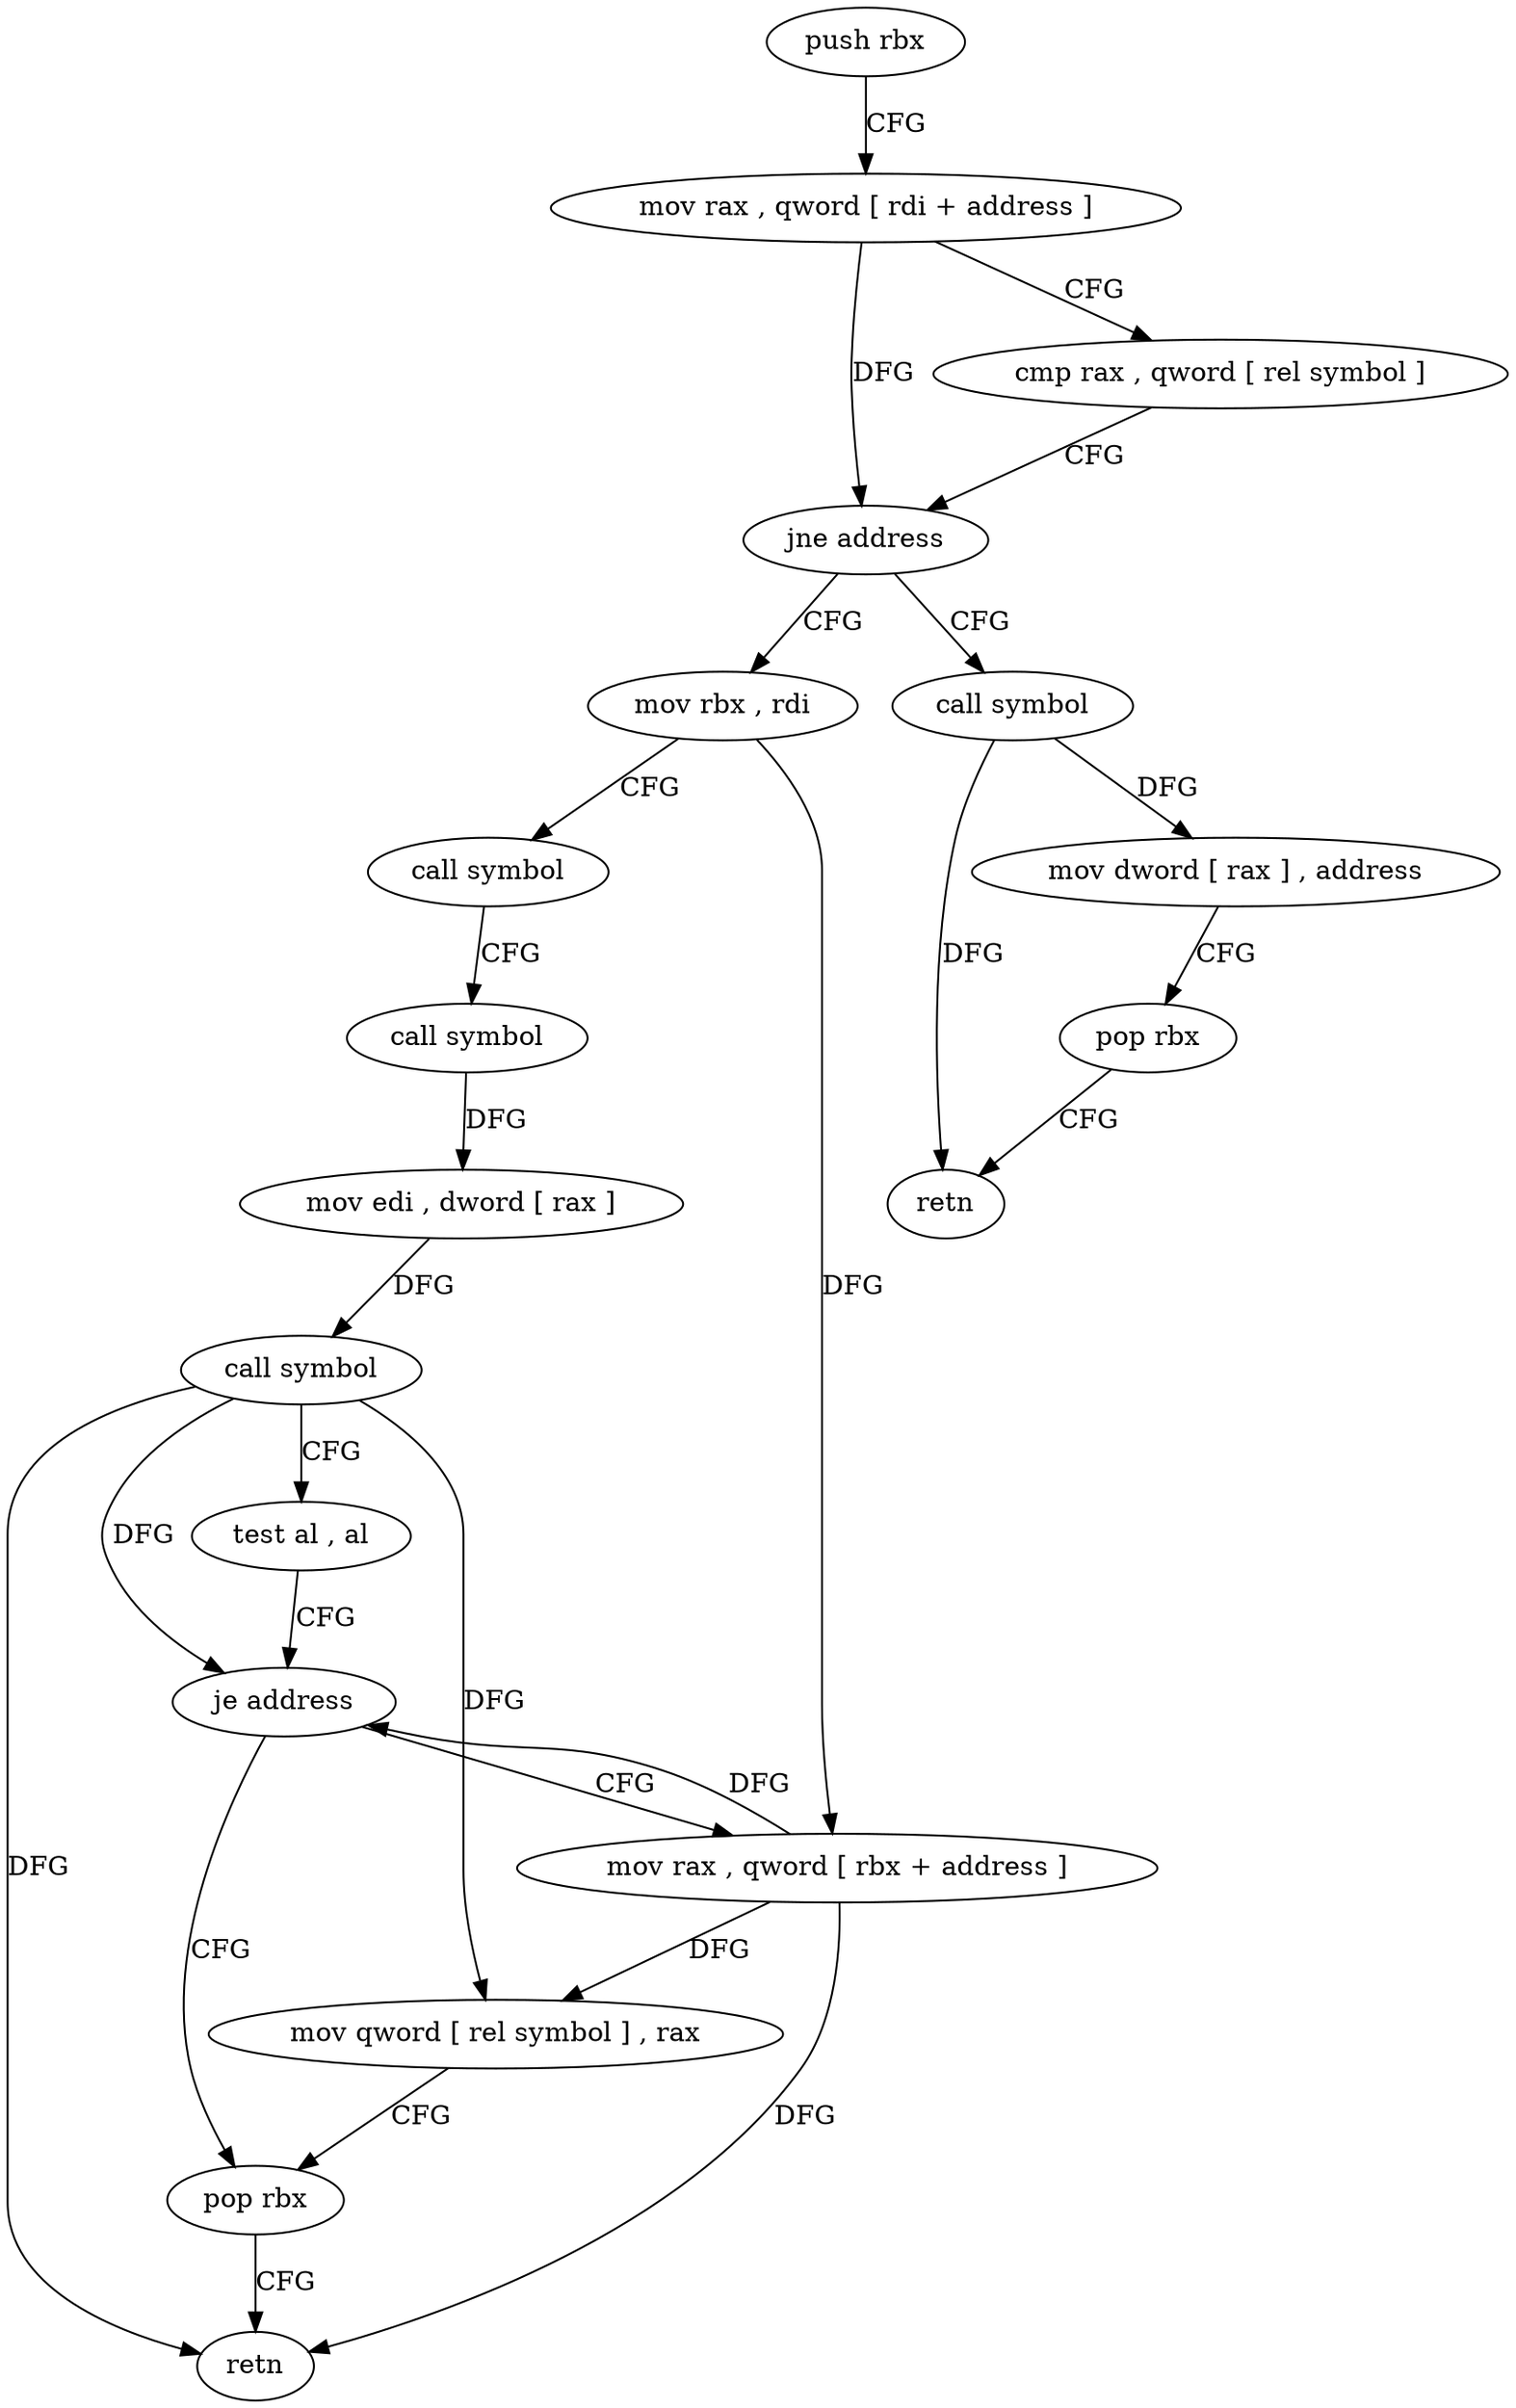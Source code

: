 digraph "func" {
"4223328" [label = "push rbx" ]
"4223329" [label = "mov rax , qword [ rdi + address ]" ]
"4223333" [label = "cmp rax , qword [ rel symbol ]" ]
"4223340" [label = "jne address" ]
"4223355" [label = "mov rbx , rdi" ]
"4223342" [label = "call symbol" ]
"4223358" [label = "call symbol" ]
"4223363" [label = "call symbol" ]
"4223368" [label = "mov edi , dword [ rax ]" ]
"4223370" [label = "call symbol" ]
"4223375" [label = "test al , al" ]
"4223377" [label = "je address" ]
"4223390" [label = "pop rbx" ]
"4223379" [label = "mov rax , qword [ rbx + address ]" ]
"4223347" [label = "mov dword [ rax ] , address" ]
"4223353" [label = "pop rbx" ]
"4223354" [label = "retn" ]
"4223391" [label = "retn" ]
"4223383" [label = "mov qword [ rel symbol ] , rax" ]
"4223328" -> "4223329" [ label = "CFG" ]
"4223329" -> "4223333" [ label = "CFG" ]
"4223329" -> "4223340" [ label = "DFG" ]
"4223333" -> "4223340" [ label = "CFG" ]
"4223340" -> "4223355" [ label = "CFG" ]
"4223340" -> "4223342" [ label = "CFG" ]
"4223355" -> "4223358" [ label = "CFG" ]
"4223355" -> "4223379" [ label = "DFG" ]
"4223342" -> "4223347" [ label = "DFG" ]
"4223342" -> "4223354" [ label = "DFG" ]
"4223358" -> "4223363" [ label = "CFG" ]
"4223363" -> "4223368" [ label = "DFG" ]
"4223368" -> "4223370" [ label = "DFG" ]
"4223370" -> "4223375" [ label = "CFG" ]
"4223370" -> "4223377" [ label = "DFG" ]
"4223370" -> "4223391" [ label = "DFG" ]
"4223370" -> "4223383" [ label = "DFG" ]
"4223375" -> "4223377" [ label = "CFG" ]
"4223377" -> "4223390" [ label = "CFG" ]
"4223377" -> "4223379" [ label = "CFG" ]
"4223390" -> "4223391" [ label = "CFG" ]
"4223379" -> "4223383" [ label = "DFG" ]
"4223379" -> "4223377" [ label = "DFG" ]
"4223379" -> "4223391" [ label = "DFG" ]
"4223347" -> "4223353" [ label = "CFG" ]
"4223353" -> "4223354" [ label = "CFG" ]
"4223383" -> "4223390" [ label = "CFG" ]
}
